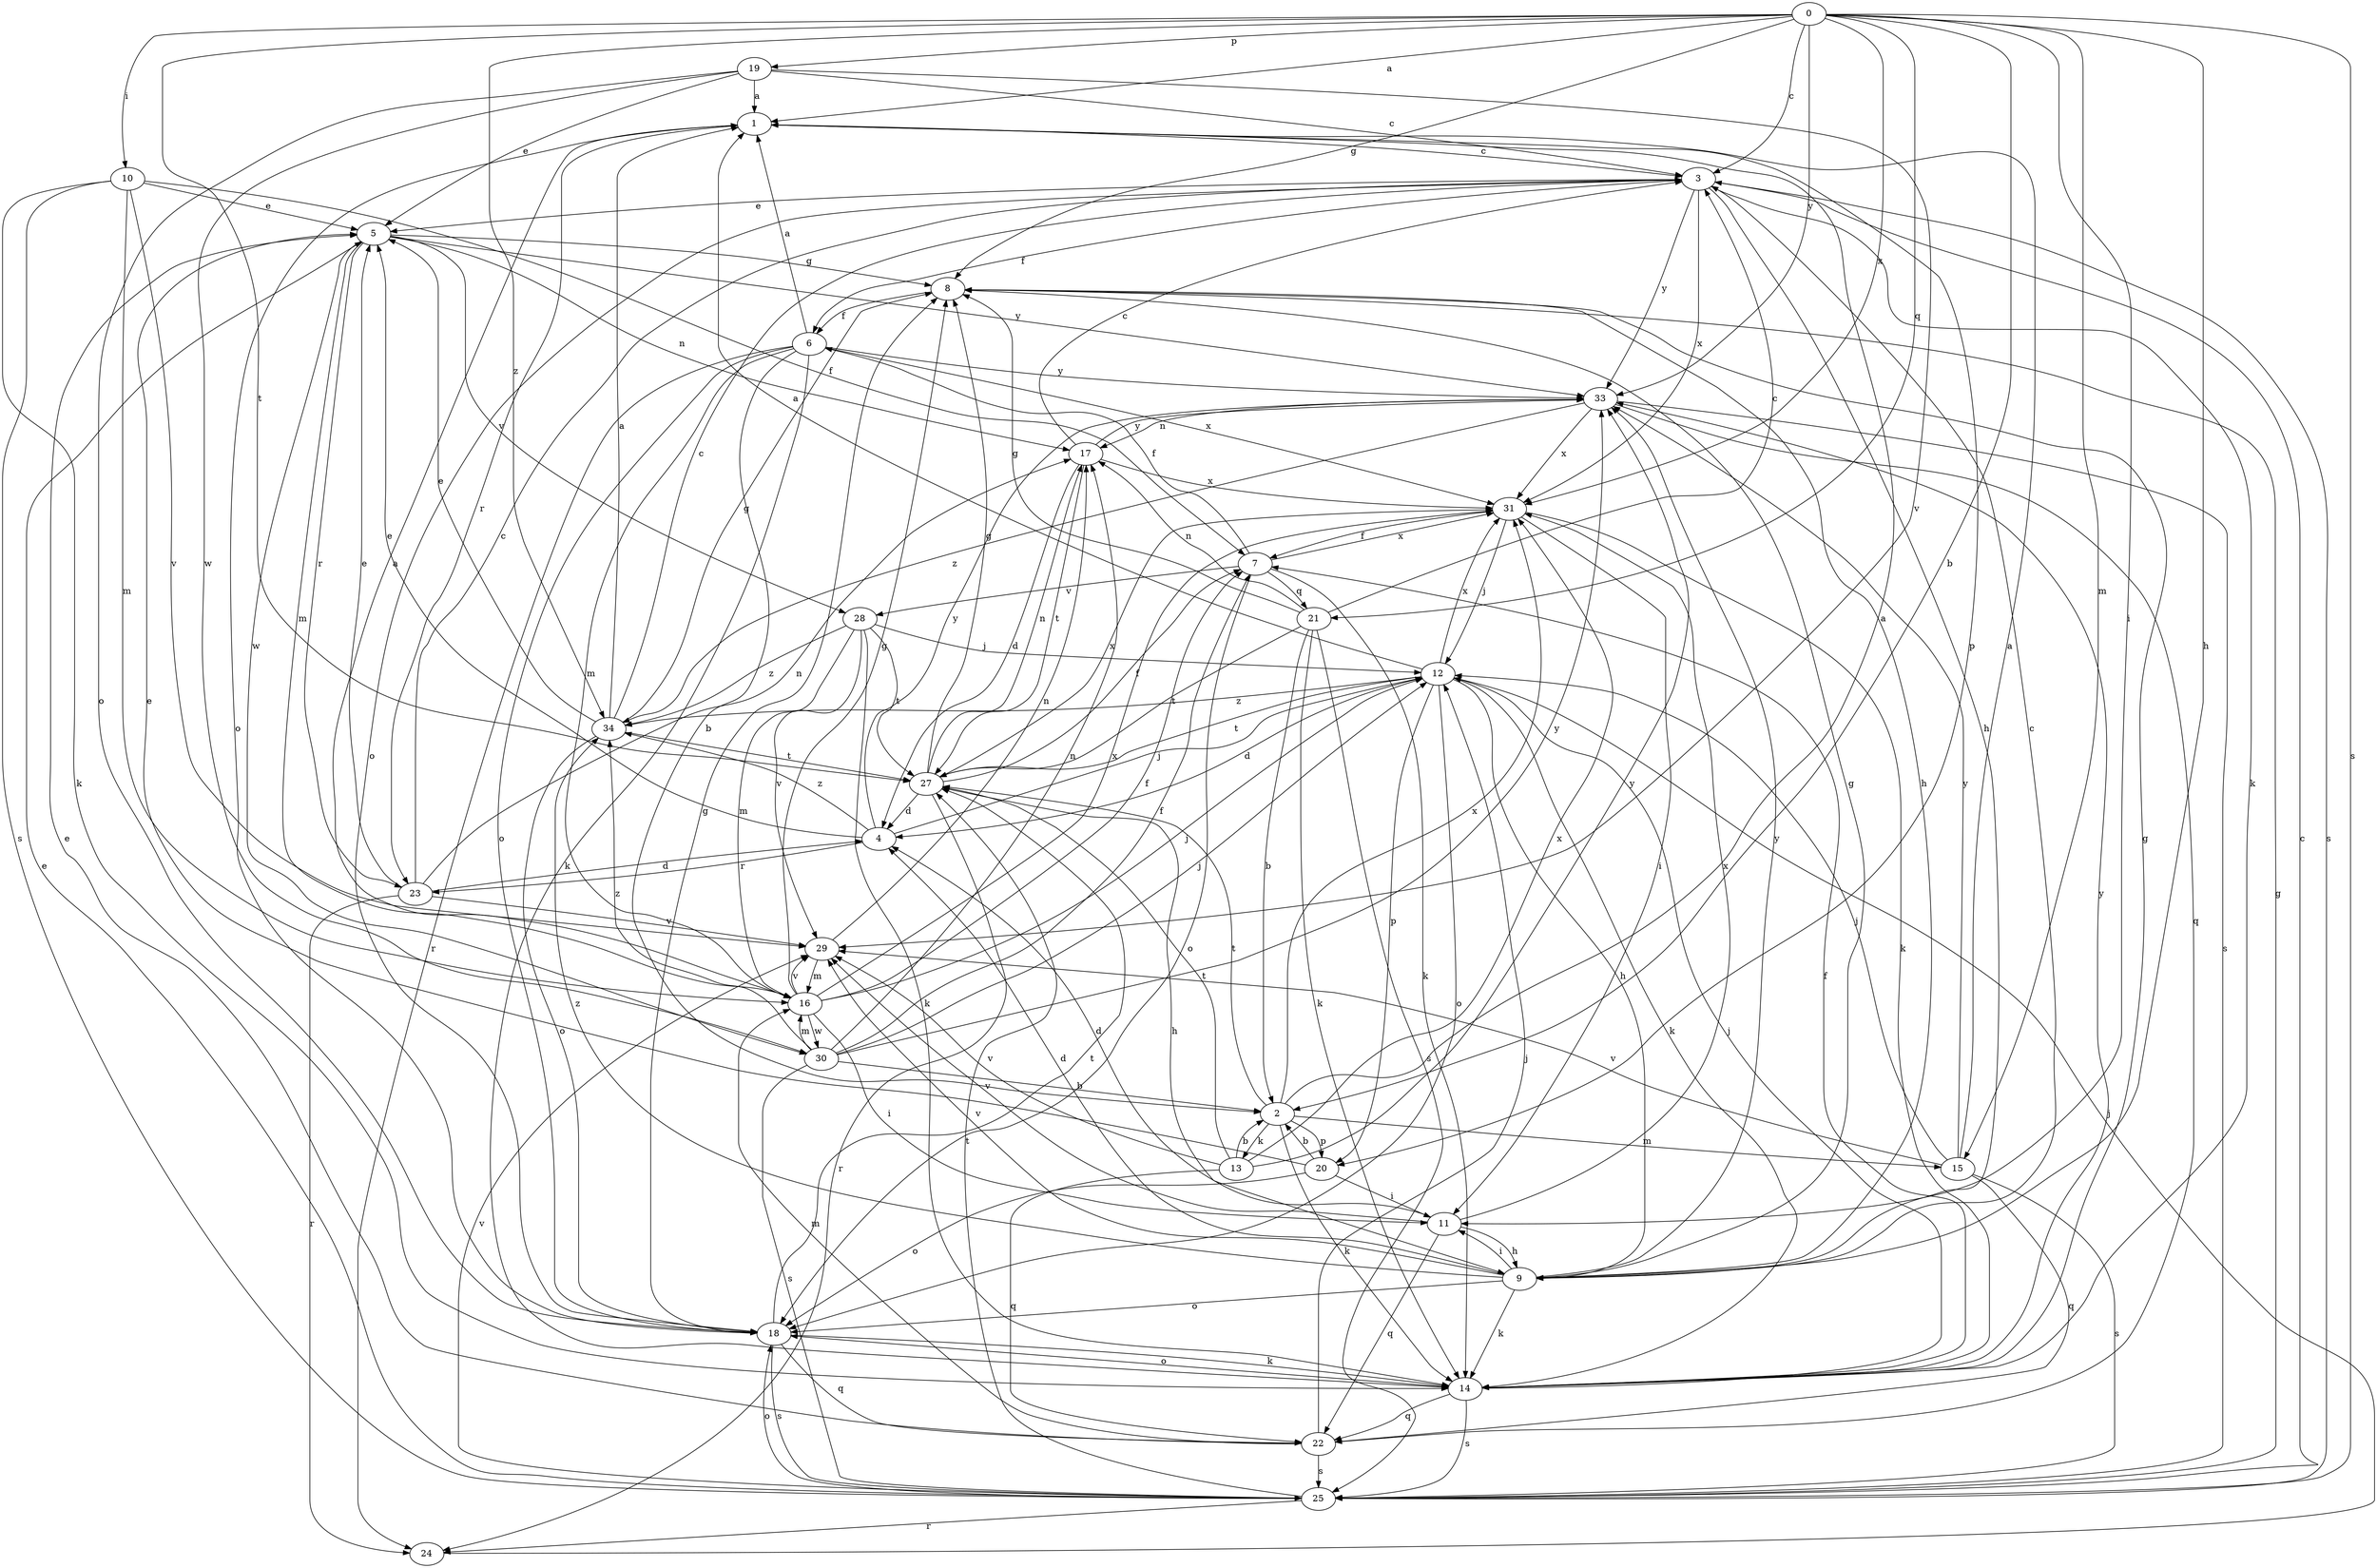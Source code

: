 strict digraph  {
0;
1;
2;
3;
4;
5;
6;
7;
8;
9;
10;
11;
12;
13;
14;
15;
16;
17;
18;
19;
20;
21;
22;
23;
24;
25;
27;
28;
29;
30;
31;
33;
34;
0 -> 1  [label=a];
0 -> 2  [label=b];
0 -> 3  [label=c];
0 -> 8  [label=g];
0 -> 9  [label=h];
0 -> 10  [label=i];
0 -> 11  [label=i];
0 -> 15  [label=m];
0 -> 19  [label=p];
0 -> 21  [label=q];
0 -> 25  [label=s];
0 -> 27  [label=t];
0 -> 31  [label=x];
0 -> 33  [label=y];
0 -> 34  [label=z];
1 -> 3  [label=c];
1 -> 18  [label=o];
1 -> 20  [label=p];
1 -> 23  [label=r];
2 -> 1  [label=a];
2 -> 13  [label=k];
2 -> 14  [label=k];
2 -> 15  [label=m];
2 -> 20  [label=p];
2 -> 27  [label=t];
2 -> 31  [label=x];
3 -> 5  [label=e];
3 -> 6  [label=f];
3 -> 9  [label=h];
3 -> 14  [label=k];
3 -> 18  [label=o];
3 -> 25  [label=s];
3 -> 31  [label=x];
3 -> 33  [label=y];
4 -> 5  [label=e];
4 -> 12  [label=j];
4 -> 23  [label=r];
4 -> 33  [label=y];
4 -> 34  [label=z];
5 -> 8  [label=g];
5 -> 16  [label=m];
5 -> 17  [label=n];
5 -> 23  [label=r];
5 -> 28  [label=v];
5 -> 30  [label=w];
5 -> 33  [label=y];
6 -> 1  [label=a];
6 -> 2  [label=b];
6 -> 14  [label=k];
6 -> 16  [label=m];
6 -> 18  [label=o];
6 -> 24  [label=r];
6 -> 31  [label=x];
6 -> 33  [label=y];
7 -> 6  [label=f];
7 -> 14  [label=k];
7 -> 18  [label=o];
7 -> 21  [label=q];
7 -> 28  [label=v];
7 -> 31  [label=x];
8 -> 6  [label=f];
8 -> 9  [label=h];
9 -> 3  [label=c];
9 -> 4  [label=d];
9 -> 8  [label=g];
9 -> 11  [label=i];
9 -> 14  [label=k];
9 -> 18  [label=o];
9 -> 29  [label=v];
9 -> 33  [label=y];
9 -> 34  [label=z];
10 -> 5  [label=e];
10 -> 7  [label=f];
10 -> 14  [label=k];
10 -> 16  [label=m];
10 -> 25  [label=s];
10 -> 29  [label=v];
11 -> 4  [label=d];
11 -> 9  [label=h];
11 -> 22  [label=q];
11 -> 29  [label=v];
11 -> 31  [label=x];
12 -> 1  [label=a];
12 -> 4  [label=d];
12 -> 9  [label=h];
12 -> 14  [label=k];
12 -> 18  [label=o];
12 -> 20  [label=p];
12 -> 27  [label=t];
12 -> 31  [label=x];
12 -> 34  [label=z];
13 -> 2  [label=b];
13 -> 22  [label=q];
13 -> 27  [label=t];
13 -> 29  [label=v];
13 -> 31  [label=x];
13 -> 33  [label=y];
14 -> 7  [label=f];
14 -> 8  [label=g];
14 -> 12  [label=j];
14 -> 18  [label=o];
14 -> 22  [label=q];
14 -> 25  [label=s];
14 -> 33  [label=y];
15 -> 1  [label=a];
15 -> 12  [label=j];
15 -> 22  [label=q];
15 -> 25  [label=s];
15 -> 29  [label=v];
15 -> 33  [label=y];
16 -> 1  [label=a];
16 -> 7  [label=f];
16 -> 8  [label=g];
16 -> 11  [label=i];
16 -> 12  [label=j];
16 -> 29  [label=v];
16 -> 30  [label=w];
16 -> 31  [label=x];
17 -> 3  [label=c];
17 -> 4  [label=d];
17 -> 27  [label=t];
17 -> 31  [label=x];
17 -> 33  [label=y];
18 -> 8  [label=g];
18 -> 14  [label=k];
18 -> 22  [label=q];
18 -> 25  [label=s];
18 -> 27  [label=t];
19 -> 1  [label=a];
19 -> 3  [label=c];
19 -> 5  [label=e];
19 -> 18  [label=o];
19 -> 29  [label=v];
19 -> 30  [label=w];
20 -> 2  [label=b];
20 -> 5  [label=e];
20 -> 11  [label=i];
20 -> 18  [label=o];
21 -> 2  [label=b];
21 -> 3  [label=c];
21 -> 8  [label=g];
21 -> 14  [label=k];
21 -> 17  [label=n];
21 -> 25  [label=s];
21 -> 27  [label=t];
22 -> 5  [label=e];
22 -> 12  [label=j];
22 -> 16  [label=m];
22 -> 25  [label=s];
23 -> 3  [label=c];
23 -> 4  [label=d];
23 -> 5  [label=e];
23 -> 17  [label=n];
23 -> 24  [label=r];
23 -> 29  [label=v];
24 -> 12  [label=j];
25 -> 3  [label=c];
25 -> 5  [label=e];
25 -> 8  [label=g];
25 -> 18  [label=o];
25 -> 24  [label=r];
25 -> 27  [label=t];
25 -> 29  [label=v];
27 -> 4  [label=d];
27 -> 7  [label=f];
27 -> 8  [label=g];
27 -> 9  [label=h];
27 -> 17  [label=n];
27 -> 24  [label=r];
27 -> 31  [label=x];
28 -> 12  [label=j];
28 -> 14  [label=k];
28 -> 16  [label=m];
28 -> 27  [label=t];
28 -> 29  [label=v];
28 -> 34  [label=z];
29 -> 16  [label=m];
29 -> 17  [label=n];
30 -> 2  [label=b];
30 -> 7  [label=f];
30 -> 12  [label=j];
30 -> 16  [label=m];
30 -> 17  [label=n];
30 -> 25  [label=s];
30 -> 33  [label=y];
30 -> 34  [label=z];
31 -> 7  [label=f];
31 -> 11  [label=i];
31 -> 12  [label=j];
31 -> 14  [label=k];
33 -> 17  [label=n];
33 -> 22  [label=q];
33 -> 25  [label=s];
33 -> 31  [label=x];
33 -> 34  [label=z];
34 -> 1  [label=a];
34 -> 3  [label=c];
34 -> 5  [label=e];
34 -> 8  [label=g];
34 -> 18  [label=o];
34 -> 27  [label=t];
}
